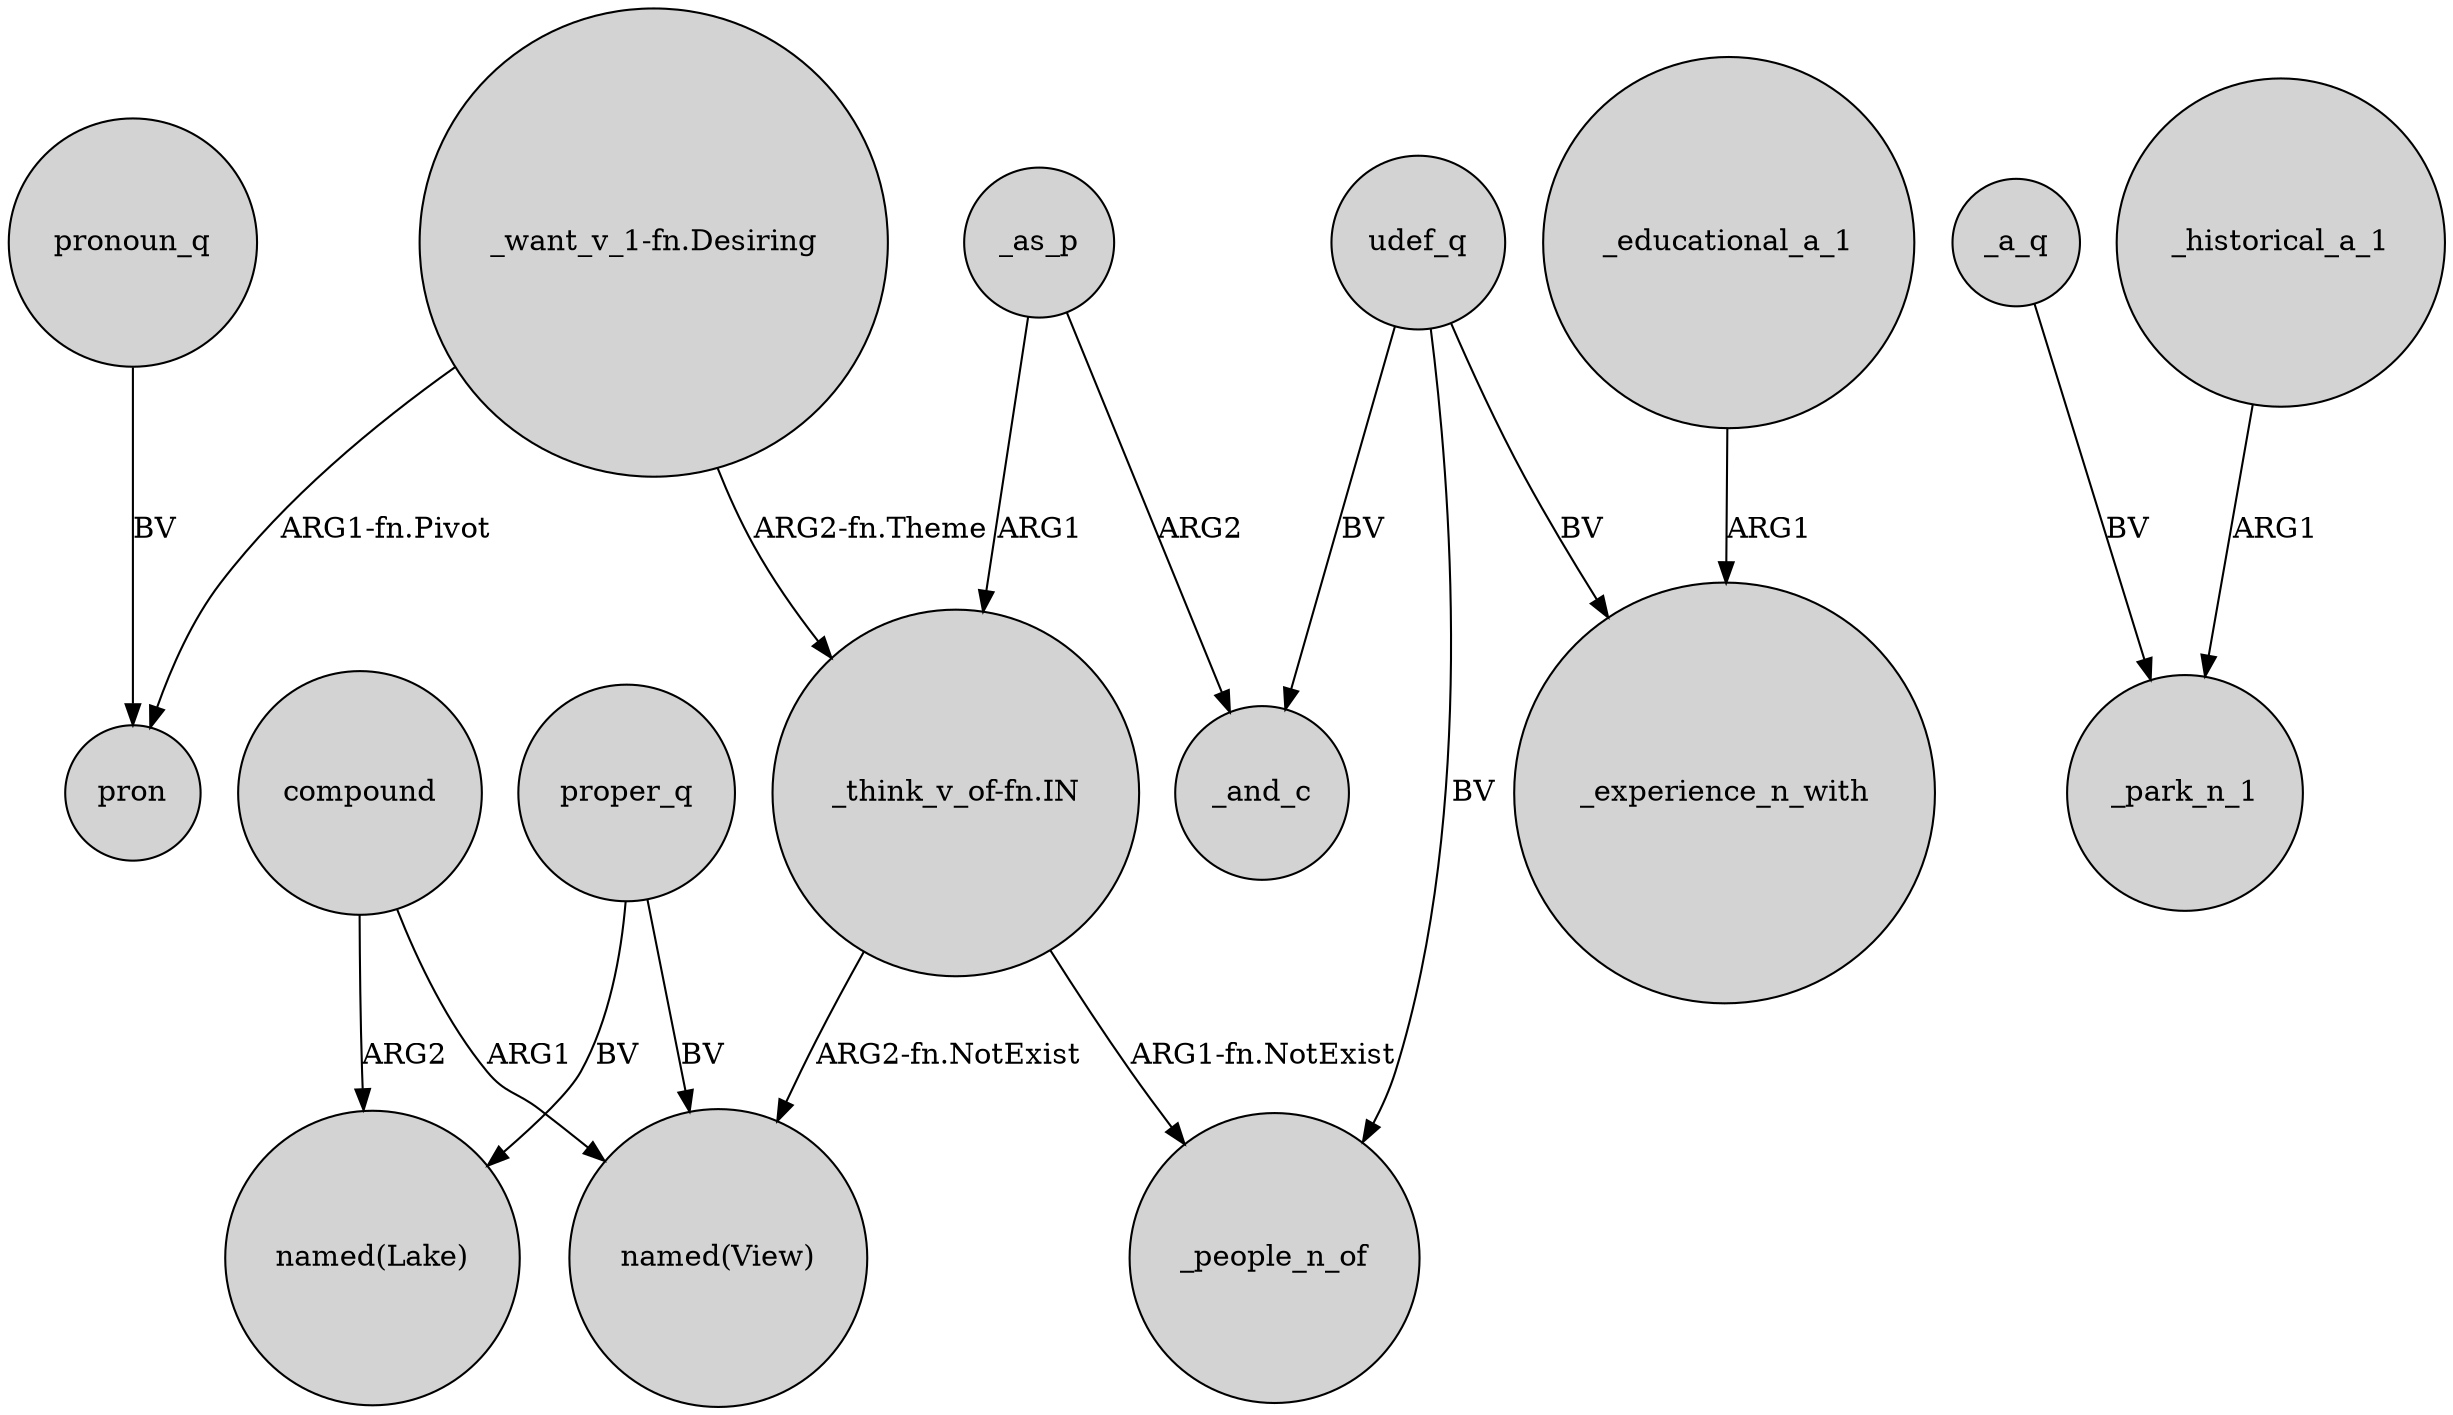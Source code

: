 digraph {
	node [shape=circle style=filled]
	"_want_v_1-fn.Desiring" -> pron [label="ARG1-fn.Pivot"]
	_educational_a_1 -> _experience_n_with [label=ARG1]
	proper_q -> "named(Lake)" [label=BV]
	_a_q -> _park_n_1 [label=BV]
	_historical_a_1 -> _park_n_1 [label=ARG1]
	"_want_v_1-fn.Desiring" -> "_think_v_of-fn.IN" [label="ARG2-fn.Theme"]
	pronoun_q -> pron [label=BV]
	"_think_v_of-fn.IN" -> "named(View)" [label="ARG2-fn.NotExist"]
	compound -> "named(Lake)" [label=ARG2]
	"_think_v_of-fn.IN" -> _people_n_of [label="ARG1-fn.NotExist"]
	_as_p -> "_think_v_of-fn.IN" [label=ARG1]
	udef_q -> _and_c [label=BV]
	udef_q -> _experience_n_with [label=BV]
	proper_q -> "named(View)" [label=BV]
	compound -> "named(View)" [label=ARG1]
	_as_p -> _and_c [label=ARG2]
	udef_q -> _people_n_of [label=BV]
}
